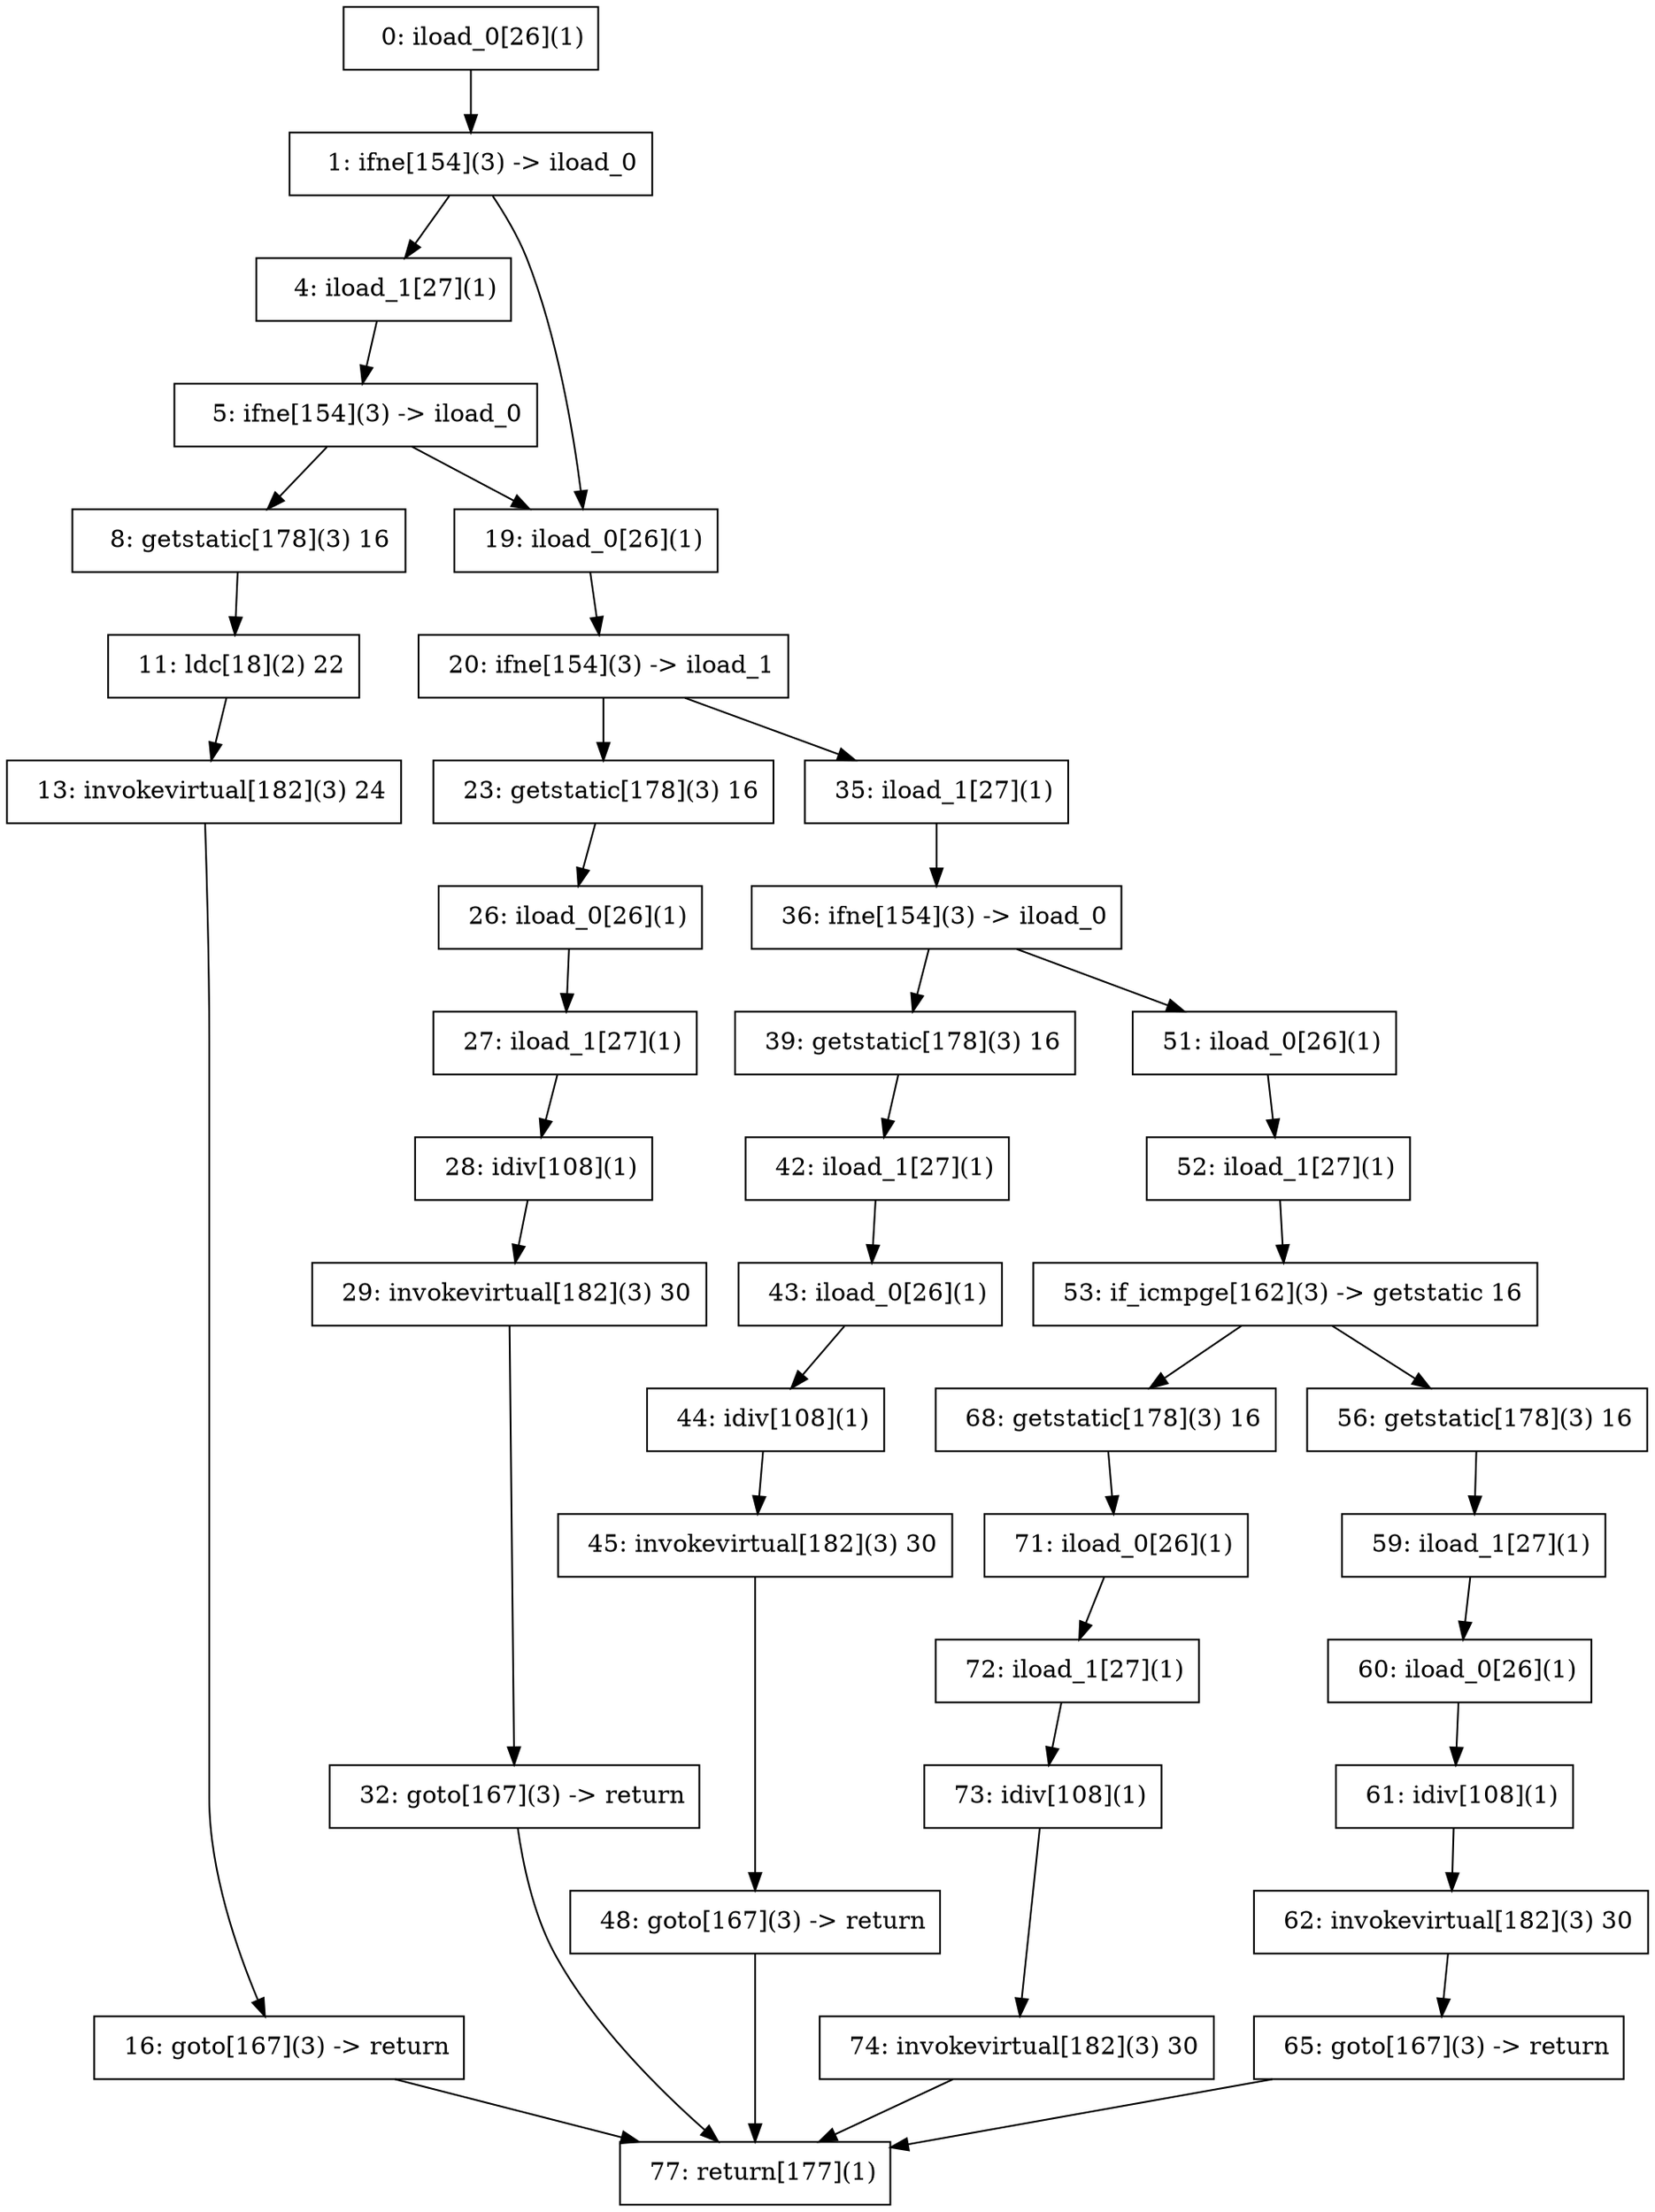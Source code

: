 digraph v1 {
	node [shape=box]

	28 [label="  28: idiv[108](1)"];
	28 -> 29;
	42 [label="  42: iload_1[27](1)"];
	42 -> 43;
	62 [label="  62: invokevirtual[182](3) 30"];
	62 -> 65;
	68 [label="  68: getstatic[178](3) 16"];
	68 -> 71;
	8 [label="   8: getstatic[178](3) 16"];
	8 -> 11;
	45 [label="  45: invokevirtual[182](3) 30"];
	45 -> 48;
	29 [label="  29: invokevirtual[182](3) 30"];
	29 -> 32;
	44 [label="  44: idiv[108](1)"];
	44 -> 45;
	23 [label="  23: getstatic[178](3) 16"];
	23 -> 26;
	59 [label="  59: iload_1[27](1)"];
	59 -> 60;
	26 [label="  26: iload_0[26](1)"];
	26 -> 27;
	60 [label="  60: iload_0[26](1)"];
	60 -> 61;
	52 [label="  52: iload_1[27](1)"];
	52 -> 53;
	39 [label="  39: getstatic[178](3) 16"];
	39 -> 42;
	27 [label="  27: iload_1[27](1)"];
	27 -> 28;
	53 [label="  53: if_icmpge[162](3) -> getstatic 16"];
	53 -> 56;
	53 -> 68;
	36 [label="  36: ifne[154](3) -> iload_0"];
	36 -> 39;
	36 -> 51;
	20 [label="  20: ifne[154](3) -> iload_1"];
	20 -> 23;
	20 -> 35;
	65 [label="  65: goto[167](3) -> return"];
	65 -> 77;
	13 [label="  13: invokevirtual[182](3) 24"];
	13 -> 16;
	0 [label="   0: iload_0[26](1)"];
	0 -> 1;
	48 [label="  48: goto[167](3) -> return"];
	48 -> 77;
	4 [label="   4: iload_1[27](1)"];
	4 -> 5;
	56 [label="  56: getstatic[178](3) 16"];
	56 -> 59;
	19 [label="  19: iload_0[26](1)"];
	19 -> 20;
	73 [label="  73: idiv[108](1)"];
	73 -> 74;
	16 [label="  16: goto[167](3) -> return"];
	16 -> 77;
	51 [label="  51: iload_0[26](1)"];
	51 -> 52;
	61 [label="  61: idiv[108](1)"];
	61 -> 62;
	74 [label="  74: invokevirtual[182](3) 30"];
	74 -> 77;
	11 [label="  11: ldc[18](2) 22"];
	11 -> 13;
	72 [label="  72: iload_1[27](1)"];
	72 -> 73;
	1 [label="   1: ifne[154](3) -> iload_0"];
	1 -> 4;
	1 -> 19;
	5 [label="   5: ifne[154](3) -> iload_0"];
	5 -> 8;
	5 -> 19;
	77 [label="  77: return[177](1)"];
	35 [label="  35: iload_1[27](1)"];
	35 -> 36;
	43 [label="  43: iload_0[26](1)"];
	43 -> 44;
	71 [label="  71: iload_0[26](1)"];
	71 -> 72;
	32 [label="  32: goto[167](3) -> return"];
	32 -> 77;
}
